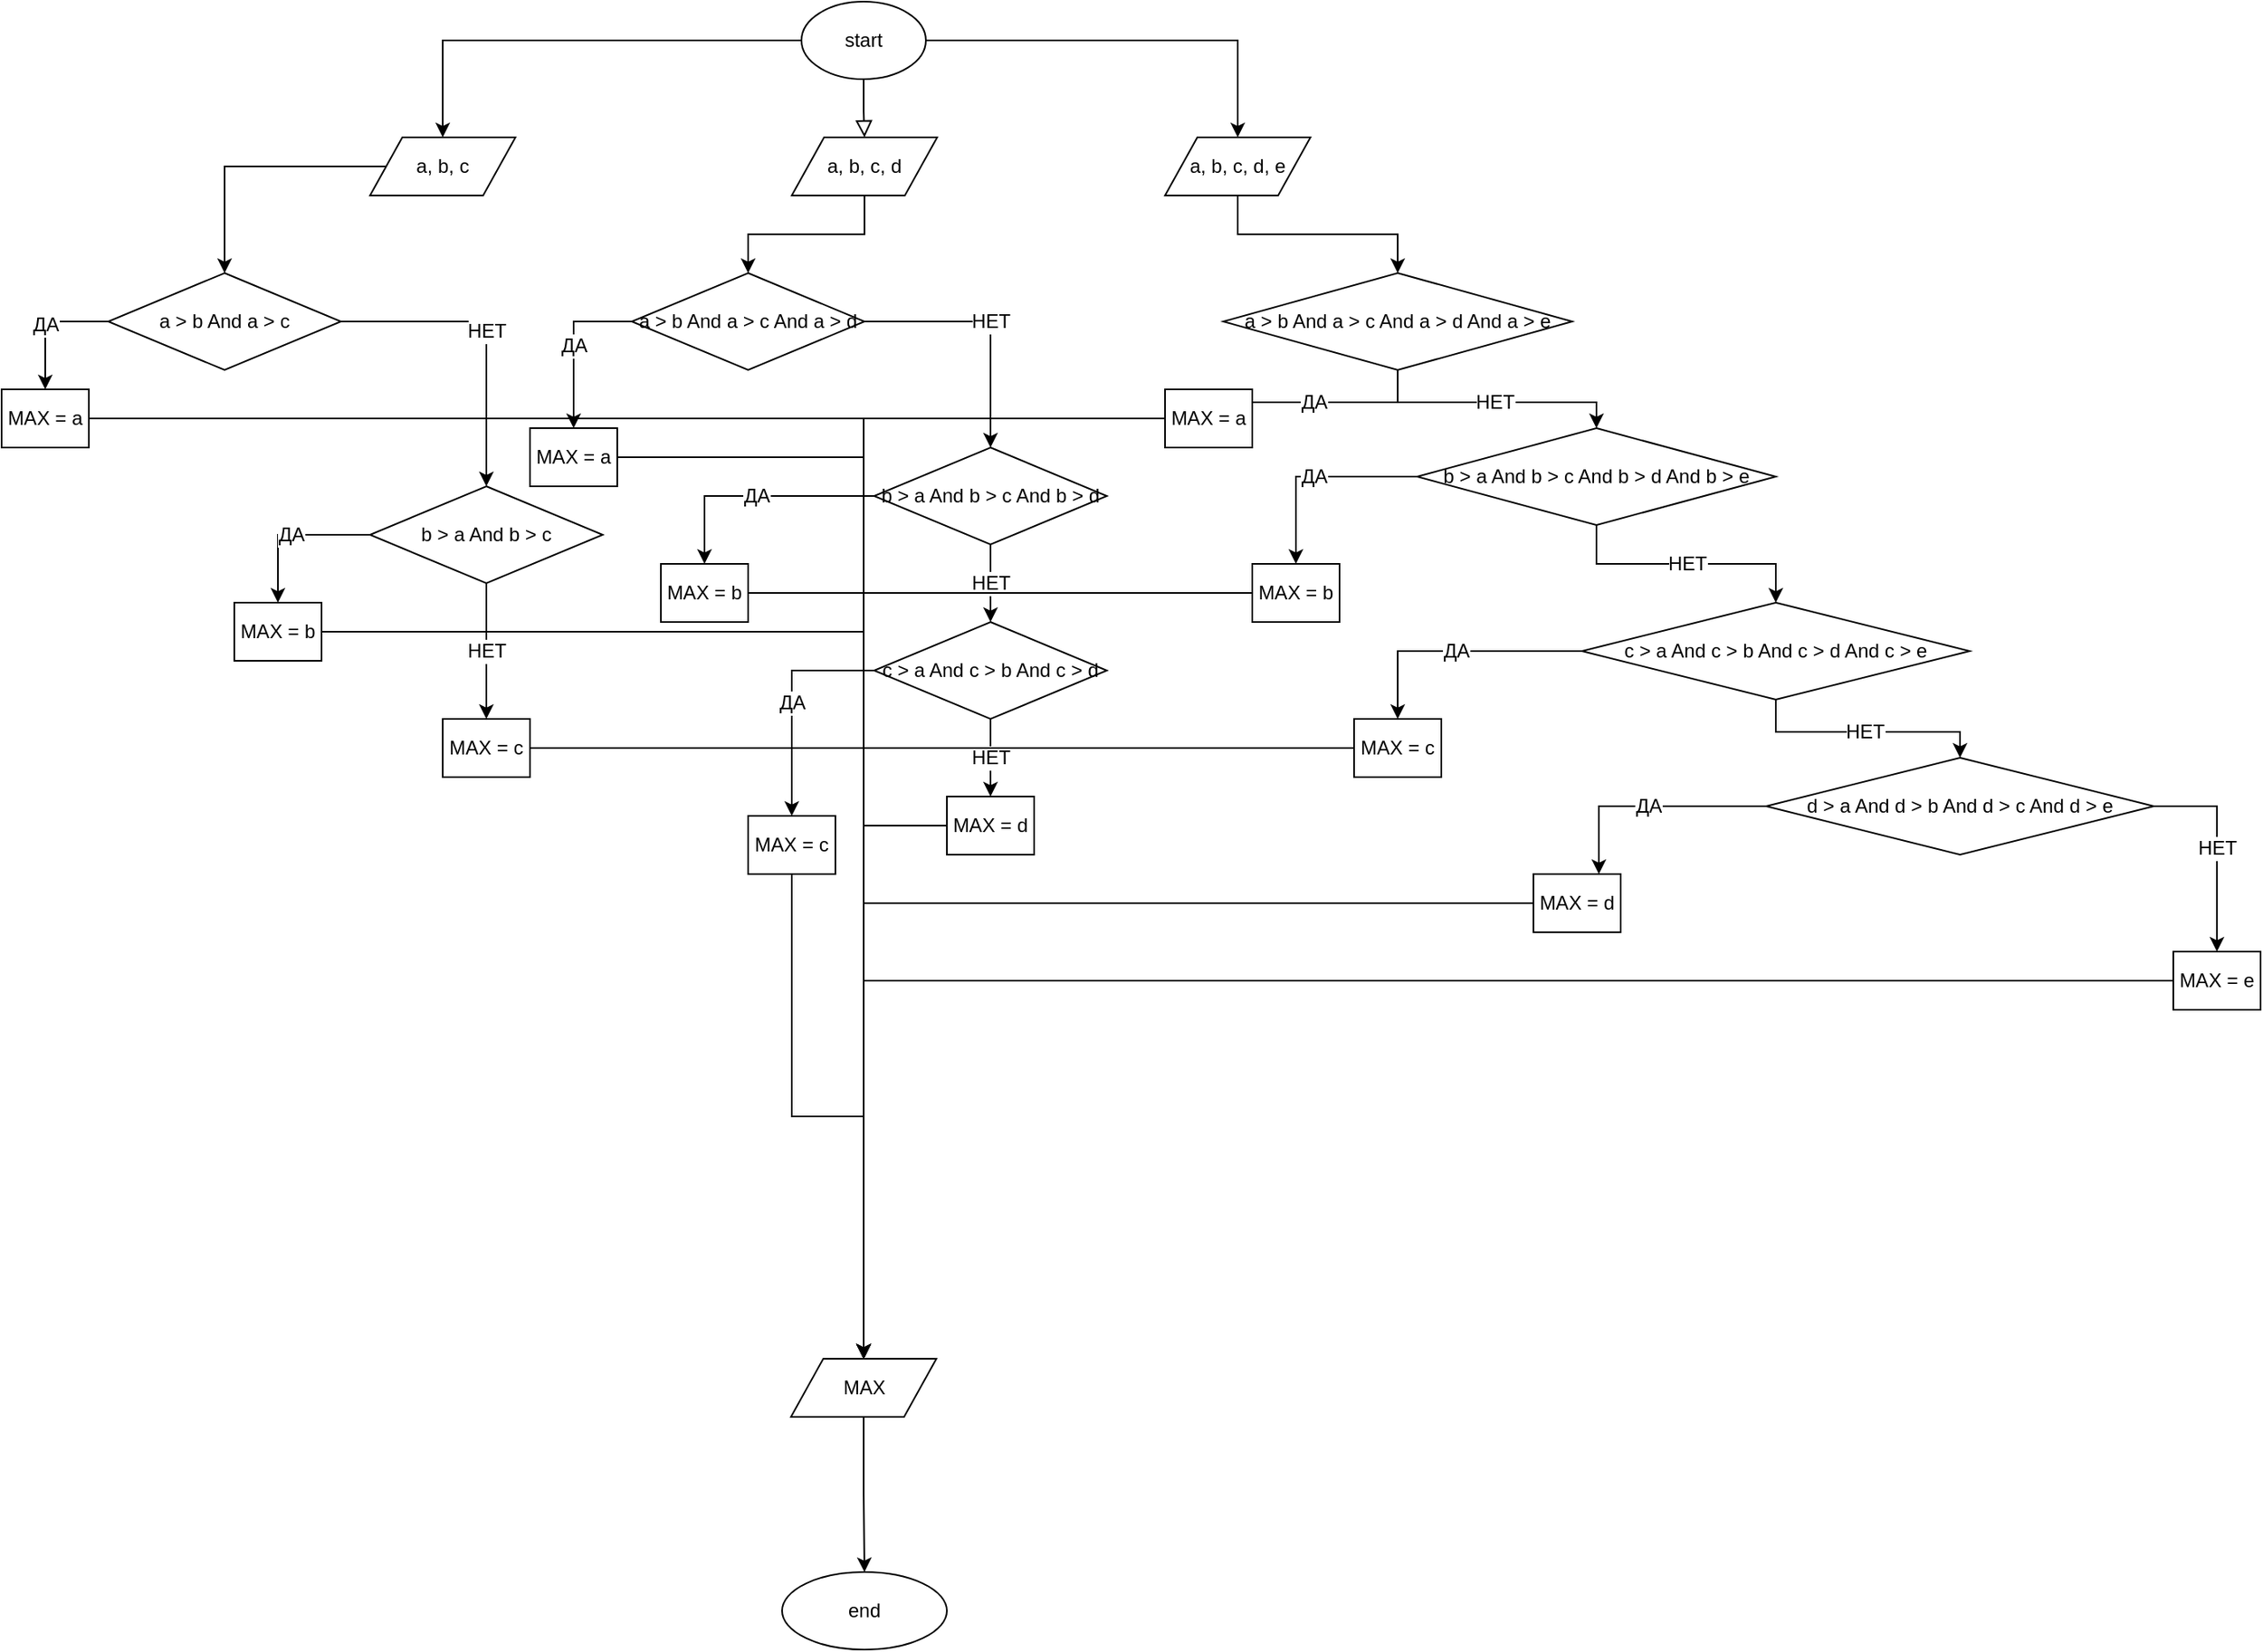 <mxfile version="15.2.9" type="device"><diagram id="C5RBs43oDa-KdzZeNtuy" name="Page-1"><mxGraphModel dx="2903" dy="1128" grid="1" gridSize="12" guides="1" tooltips="1" connect="1" arrows="1" fold="1" page="1" pageScale="1" pageWidth="827" pageHeight="1169" math="0" shadow="0"><root><mxCell id="WIyWlLk6GJQsqaUBKTNV-0"/><mxCell id="WIyWlLk6GJQsqaUBKTNV-1" parent="WIyWlLk6GJQsqaUBKTNV-0"/><mxCell id="WIyWlLk6GJQsqaUBKTNV-2" value="" style="rounded=0;html=1;jettySize=auto;orthogonalLoop=1;fontSize=12;endArrow=block;endFill=0;endSize=8;strokeWidth=1;shadow=0;labelBackgroundColor=none;edgeStyle=orthogonalEdgeStyle;" parent="WIyWlLk6GJQsqaUBKTNV-1" source="cl69aAhma6m4aJ8VvfkR-2" target="cl69aAhma6m4aJ8VvfkR-3" edge="1"><mxGeometry relative="1" as="geometry"><mxPoint x="-230" y="214" as="sourcePoint"/><mxPoint x="-150" y="274" as="targetPoint"/><Array as="points"/></mxGeometry></mxCell><mxCell id="cl69aAhma6m4aJ8VvfkR-69" style="edgeStyle=orthogonalEdgeStyle;rounded=0;orthogonalLoop=1;jettySize=auto;html=1;fontSize=12;" edge="1" parent="WIyWlLk6GJQsqaUBKTNV-1" source="cl69aAhma6m4aJ8VvfkR-2" target="cl69aAhma6m4aJ8VvfkR-66"><mxGeometry relative="1" as="geometry"/></mxCell><mxCell id="cl69aAhma6m4aJ8VvfkR-70" style="edgeStyle=orthogonalEdgeStyle;rounded=0;orthogonalLoop=1;jettySize=auto;html=1;fontSize=12;" edge="1" parent="WIyWlLk6GJQsqaUBKTNV-1" source="cl69aAhma6m4aJ8VvfkR-2" target="cl69aAhma6m4aJ8VvfkR-65"><mxGeometry relative="1" as="geometry"/></mxCell><mxCell id="cl69aAhma6m4aJ8VvfkR-2" value="start" style="ellipse;whiteSpace=wrap;html=1;fontSize=12;" vertex="1" parent="WIyWlLk6GJQsqaUBKTNV-1"><mxGeometry x="-189" y="48" width="77" height="48" as="geometry"/></mxCell><mxCell id="cl69aAhma6m4aJ8VvfkR-75" style="edgeStyle=orthogonalEdgeStyle;rounded=0;orthogonalLoop=1;jettySize=auto;html=1;fontSize=12;" edge="1" parent="WIyWlLk6GJQsqaUBKTNV-1" source="cl69aAhma6m4aJ8VvfkR-3" target="cl69aAhma6m4aJ8VvfkR-61"><mxGeometry relative="1" as="geometry"/></mxCell><mxCell id="cl69aAhma6m4aJ8VvfkR-3" value="a, b, c, d" style="shape=parallelogram;perimeter=parallelogramPerimeter;whiteSpace=wrap;html=1;fixedSize=1;fontSize=12;" vertex="1" parent="WIyWlLk6GJQsqaUBKTNV-1"><mxGeometry x="-195" y="132" width="90" height="36" as="geometry"/></mxCell><mxCell id="cl69aAhma6m4aJ8VvfkR-11" value="end" style="ellipse;whiteSpace=wrap;html=1;fontSize=12;" vertex="1" parent="WIyWlLk6GJQsqaUBKTNV-1"><mxGeometry x="-201" y="1020" width="102" height="48" as="geometry"/></mxCell><mxCell id="cl69aAhma6m4aJ8VvfkR-84" value="ДА" style="edgeStyle=orthogonalEdgeStyle;rounded=0;orthogonalLoop=1;jettySize=auto;html=1;fontSize=12;" edge="1" parent="WIyWlLk6GJQsqaUBKTNV-1" source="cl69aAhma6m4aJ8VvfkR-61" target="cl69aAhma6m4aJ8VvfkR-83"><mxGeometry relative="1" as="geometry"/></mxCell><mxCell id="cl69aAhma6m4aJ8VvfkR-85" value="НЕТ" style="edgeStyle=orthogonalEdgeStyle;rounded=0;orthogonalLoop=1;jettySize=auto;html=1;fontSize=12;" edge="1" parent="WIyWlLk6GJQsqaUBKTNV-1" source="cl69aAhma6m4aJ8VvfkR-61" target="cl69aAhma6m4aJ8VvfkR-63"><mxGeometry relative="1" as="geometry"/></mxCell><mxCell id="cl69aAhma6m4aJ8VvfkR-61" value="a &amp;gt; b And a &amp;gt; c And a &amp;gt; d" style="rhombus;whiteSpace=wrap;html=1;fontSize=12;" vertex="1" parent="WIyWlLk6GJQsqaUBKTNV-1"><mxGeometry x="-294" y="216" width="144" height="60" as="geometry"/></mxCell><mxCell id="cl69aAhma6m4aJ8VvfkR-77" value="НЕТ" style="edgeStyle=orthogonalEdgeStyle;rounded=0;orthogonalLoop=1;jettySize=auto;html=1;fontSize=12;" edge="1" parent="WIyWlLk6GJQsqaUBKTNV-1" source="cl69aAhma6m4aJ8VvfkR-63" target="cl69aAhma6m4aJ8VvfkR-64"><mxGeometry relative="1" as="geometry"/></mxCell><mxCell id="cl69aAhma6m4aJ8VvfkR-88" value="ДА" style="edgeStyle=orthogonalEdgeStyle;rounded=0;orthogonalLoop=1;jettySize=auto;html=1;fontSize=12;" edge="1" parent="WIyWlLk6GJQsqaUBKTNV-1" source="cl69aAhma6m4aJ8VvfkR-63" target="cl69aAhma6m4aJ8VvfkR-86"><mxGeometry relative="1" as="geometry"/></mxCell><mxCell id="cl69aAhma6m4aJ8VvfkR-90" value="ДА" style="edgeStyle=orthogonalEdgeStyle;rounded=0;orthogonalLoop=1;jettySize=auto;html=1;fontSize=12;" edge="1" parent="WIyWlLk6GJQsqaUBKTNV-1" source="cl69aAhma6m4aJ8VvfkR-64" target="cl69aAhma6m4aJ8VvfkR-89"><mxGeometry relative="1" as="geometry"/></mxCell><mxCell id="cl69aAhma6m4aJ8VvfkR-92" value="НЕТ" style="edgeStyle=orthogonalEdgeStyle;rounded=0;orthogonalLoop=1;jettySize=auto;html=1;fontSize=12;" edge="1" parent="WIyWlLk6GJQsqaUBKTNV-1" source="cl69aAhma6m4aJ8VvfkR-64" target="cl69aAhma6m4aJ8VvfkR-91"><mxGeometry relative="1" as="geometry"/></mxCell><mxCell id="cl69aAhma6m4aJ8VvfkR-64" value="c &amp;gt; a And c &amp;gt; b And c &amp;gt; d" style="rhombus;whiteSpace=wrap;html=1;fontSize=12;" vertex="1" parent="WIyWlLk6GJQsqaUBKTNV-1"><mxGeometry x="-144" y="432" width="144" height="60" as="geometry"/></mxCell><mxCell id="cl69aAhma6m4aJ8VvfkR-126" style="edgeStyle=orthogonalEdgeStyle;rounded=0;orthogonalLoop=1;jettySize=auto;html=1;fontSize=12;" edge="1" parent="WIyWlLk6GJQsqaUBKTNV-1" source="cl69aAhma6m4aJ8VvfkR-65" target="cl69aAhma6m4aJ8VvfkR-116"><mxGeometry relative="1" as="geometry"/></mxCell><mxCell id="cl69aAhma6m4aJ8VvfkR-65" value="a, b, c, d, e" style="shape=parallelogram;perimeter=parallelogramPerimeter;whiteSpace=wrap;html=1;fixedSize=1;fontSize=12;" vertex="1" parent="WIyWlLk6GJQsqaUBKTNV-1"><mxGeometry x="36" y="132" width="90" height="36" as="geometry"/></mxCell><mxCell id="cl69aAhma6m4aJ8VvfkR-108" style="edgeStyle=orthogonalEdgeStyle;rounded=0;orthogonalLoop=1;jettySize=auto;html=1;fontSize=12;" edge="1" parent="WIyWlLk6GJQsqaUBKTNV-1" source="cl69aAhma6m4aJ8VvfkR-66" target="cl69aAhma6m4aJ8VvfkR-102"><mxGeometry relative="1" as="geometry"/></mxCell><mxCell id="cl69aAhma6m4aJ8VvfkR-66" value="a, b, c" style="shape=parallelogram;perimeter=parallelogramPerimeter;whiteSpace=wrap;html=1;fixedSize=1;fontSize=12;" vertex="1" parent="WIyWlLk6GJQsqaUBKTNV-1"><mxGeometry x="-456" y="132" width="90" height="36" as="geometry"/></mxCell><mxCell id="cl69aAhma6m4aJ8VvfkR-99" style="edgeStyle=orthogonalEdgeStyle;rounded=0;orthogonalLoop=1;jettySize=auto;html=1;fontSize=12;" edge="1" parent="WIyWlLk6GJQsqaUBKTNV-1" source="cl69aAhma6m4aJ8VvfkR-83" target="cl69aAhma6m4aJ8VvfkR-94"><mxGeometry relative="1" as="geometry"/></mxCell><mxCell id="cl69aAhma6m4aJ8VvfkR-98" style="edgeStyle=orthogonalEdgeStyle;rounded=0;orthogonalLoop=1;jettySize=auto;html=1;fontSize=12;" edge="1" parent="WIyWlLk6GJQsqaUBKTNV-1" source="cl69aAhma6m4aJ8VvfkR-86" target="cl69aAhma6m4aJ8VvfkR-94"><mxGeometry relative="1" as="geometry"/></mxCell><mxCell id="cl69aAhma6m4aJ8VvfkR-86" value="MAX = b" style="rounded=0;whiteSpace=wrap;html=1;fontSize=12;" vertex="1" parent="WIyWlLk6GJQsqaUBKTNV-1"><mxGeometry x="-276" y="396" width="54" height="36" as="geometry"/></mxCell><mxCell id="cl69aAhma6m4aJ8VvfkR-96" style="edgeStyle=orthogonalEdgeStyle;rounded=0;orthogonalLoop=1;jettySize=auto;html=1;fontSize=12;" edge="1" parent="WIyWlLk6GJQsqaUBKTNV-1" source="cl69aAhma6m4aJ8VvfkR-89" target="cl69aAhma6m4aJ8VvfkR-94"><mxGeometry relative="1" as="geometry"/></mxCell><mxCell id="cl69aAhma6m4aJ8VvfkR-97" style="edgeStyle=orthogonalEdgeStyle;rounded=0;orthogonalLoop=1;jettySize=auto;html=1;fontSize=12;" edge="1" parent="WIyWlLk6GJQsqaUBKTNV-1" source="cl69aAhma6m4aJ8VvfkR-91" target="cl69aAhma6m4aJ8VvfkR-94"><mxGeometry relative="1" as="geometry"/></mxCell><mxCell id="cl69aAhma6m4aJ8VvfkR-91" value="MAX = d" style="rounded=0;whiteSpace=wrap;html=1;fontSize=12;" vertex="1" parent="WIyWlLk6GJQsqaUBKTNV-1"><mxGeometry x="-99" y="540" width="54" height="36" as="geometry"/></mxCell><mxCell id="cl69aAhma6m4aJ8VvfkR-95" style="edgeStyle=orthogonalEdgeStyle;rounded=0;orthogonalLoop=1;jettySize=auto;html=1;fontSize=12;" edge="1" parent="WIyWlLk6GJQsqaUBKTNV-1" source="cl69aAhma6m4aJ8VvfkR-94" target="cl69aAhma6m4aJ8VvfkR-11"><mxGeometry relative="1" as="geometry"/></mxCell><mxCell id="cl69aAhma6m4aJ8VvfkR-94" value="MAX" style="shape=parallelogram;perimeter=parallelogramPerimeter;whiteSpace=wrap;html=1;fixedSize=1;fontSize=12;" vertex="1" parent="WIyWlLk6GJQsqaUBKTNV-1"><mxGeometry x="-195.5" y="888" width="90" height="36" as="geometry"/></mxCell><mxCell id="cl69aAhma6m4aJ8VvfkR-63" value="b &amp;gt; a And b &amp;gt; c And b &amp;gt; d" style="rhombus;whiteSpace=wrap;html=1;fontSize=12;" vertex="1" parent="WIyWlLk6GJQsqaUBKTNV-1"><mxGeometry x="-144" y="324" width="144" height="60" as="geometry"/></mxCell><mxCell id="cl69aAhma6m4aJ8VvfkR-100" value="ДА" style="edgeStyle=orthogonalEdgeStyle;rounded=0;orthogonalLoop=1;jettySize=auto;html=1;fontSize=12;" edge="1" parent="WIyWlLk6GJQsqaUBKTNV-1" source="cl69aAhma6m4aJ8VvfkR-102" target="cl69aAhma6m4aJ8VvfkR-105"><mxGeometry relative="1" as="geometry"/></mxCell><mxCell id="cl69aAhma6m4aJ8VvfkR-101" value="НЕТ" style="edgeStyle=orthogonalEdgeStyle;rounded=0;orthogonalLoop=1;jettySize=auto;html=1;fontSize=12;" edge="1" parent="WIyWlLk6GJQsqaUBKTNV-1" source="cl69aAhma6m4aJ8VvfkR-102" target="cl69aAhma6m4aJ8VvfkR-107"><mxGeometry relative="1" as="geometry"/></mxCell><mxCell id="cl69aAhma6m4aJ8VvfkR-102" value="a &amp;gt; b And a &amp;gt; c " style="rhombus;whiteSpace=wrap;html=1;fontSize=12;" vertex="1" parent="WIyWlLk6GJQsqaUBKTNV-1"><mxGeometry x="-618" y="216" width="144" height="60" as="geometry"/></mxCell><mxCell id="cl69aAhma6m4aJ8VvfkR-103" value="НЕТ" style="edgeStyle=orthogonalEdgeStyle;rounded=0;orthogonalLoop=1;jettySize=auto;html=1;fontSize=12;" edge="1" parent="WIyWlLk6GJQsqaUBKTNV-1" source="cl69aAhma6m4aJ8VvfkR-107" target="cl69aAhma6m4aJ8VvfkR-109"><mxGeometry relative="1" as="geometry"><mxPoint x="-396" y="432" as="targetPoint"/></mxGeometry></mxCell><mxCell id="cl69aAhma6m4aJ8VvfkR-104" value="ДА" style="edgeStyle=orthogonalEdgeStyle;rounded=0;orthogonalLoop=1;jettySize=auto;html=1;fontSize=12;" edge="1" parent="WIyWlLk6GJQsqaUBKTNV-1" source="cl69aAhma6m4aJ8VvfkR-107" target="cl69aAhma6m4aJ8VvfkR-106"><mxGeometry relative="1" as="geometry"/></mxCell><mxCell id="cl69aAhma6m4aJ8VvfkR-113" style="edgeStyle=orthogonalEdgeStyle;rounded=0;orthogonalLoop=1;jettySize=auto;html=1;fontSize=12;" edge="1" parent="WIyWlLk6GJQsqaUBKTNV-1" source="cl69aAhma6m4aJ8VvfkR-105" target="cl69aAhma6m4aJ8VvfkR-94"><mxGeometry relative="1" as="geometry"/></mxCell><mxCell id="cl69aAhma6m4aJ8VvfkR-105" value="MAX = a" style="rounded=0;whiteSpace=wrap;html=1;fontSize=12;" vertex="1" parent="WIyWlLk6GJQsqaUBKTNV-1"><mxGeometry x="-684" y="288" width="54" height="36" as="geometry"/></mxCell><mxCell id="cl69aAhma6m4aJ8VvfkR-112" style="edgeStyle=orthogonalEdgeStyle;rounded=0;orthogonalLoop=1;jettySize=auto;html=1;fontSize=12;" edge="1" parent="WIyWlLk6GJQsqaUBKTNV-1" source="cl69aAhma6m4aJ8VvfkR-106" target="cl69aAhma6m4aJ8VvfkR-94"><mxGeometry relative="1" as="geometry"/></mxCell><mxCell id="cl69aAhma6m4aJ8VvfkR-106" value="MAX = b" style="rounded=0;whiteSpace=wrap;html=1;fontSize=12;" vertex="1" parent="WIyWlLk6GJQsqaUBKTNV-1"><mxGeometry x="-540" y="420" width="54" height="36" as="geometry"/></mxCell><mxCell id="cl69aAhma6m4aJ8VvfkR-107" value="b &amp;gt; a And b &amp;gt; c " style="rhombus;whiteSpace=wrap;html=1;fontSize=12;" vertex="1" parent="WIyWlLk6GJQsqaUBKTNV-1"><mxGeometry x="-456" y="348" width="144" height="60" as="geometry"/></mxCell><mxCell id="cl69aAhma6m4aJ8VvfkR-111" style="edgeStyle=orthogonalEdgeStyle;rounded=0;orthogonalLoop=1;jettySize=auto;html=1;fontSize=12;" edge="1" parent="WIyWlLk6GJQsqaUBKTNV-1" source="cl69aAhma6m4aJ8VvfkR-109" target="cl69aAhma6m4aJ8VvfkR-94"><mxGeometry relative="1" as="geometry"/></mxCell><mxCell id="cl69aAhma6m4aJ8VvfkR-109" value="MAX = c" style="rounded=0;whiteSpace=wrap;html=1;fontSize=12;" vertex="1" parent="WIyWlLk6GJQsqaUBKTNV-1"><mxGeometry x="-411" y="492" width="54" height="36" as="geometry"/></mxCell><mxCell id="cl69aAhma6m4aJ8VvfkR-89" value="MAX = c" style="rounded=0;whiteSpace=wrap;html=1;fontSize=12;" vertex="1" parent="WIyWlLk6GJQsqaUBKTNV-1"><mxGeometry x="-222" y="552" width="54" height="36" as="geometry"/></mxCell><mxCell id="cl69aAhma6m4aJ8VvfkR-83" value="MAX = a" style="rounded=0;whiteSpace=wrap;html=1;fontSize=12;" vertex="1" parent="WIyWlLk6GJQsqaUBKTNV-1"><mxGeometry x="-357" y="312" width="54" height="36" as="geometry"/></mxCell><mxCell id="cl69aAhma6m4aJ8VvfkR-114" value="ДА" style="edgeStyle=orthogonalEdgeStyle;rounded=0;orthogonalLoop=1;jettySize=auto;html=1;fontSize=12;" edge="1" parent="WIyWlLk6GJQsqaUBKTNV-1" source="cl69aAhma6m4aJ8VvfkR-116" target="cl69aAhma6m4aJ8VvfkR-127"><mxGeometry relative="1" as="geometry"><mxPoint x="36" y="312" as="targetPoint"/></mxGeometry></mxCell><mxCell id="cl69aAhma6m4aJ8VvfkR-115" value="НЕТ" style="edgeStyle=orthogonalEdgeStyle;rounded=0;orthogonalLoop=1;jettySize=auto;html=1;fontSize=12;" edge="1" parent="WIyWlLk6GJQsqaUBKTNV-1" source="cl69aAhma6m4aJ8VvfkR-116" target="cl69aAhma6m4aJ8VvfkR-124"><mxGeometry relative="1" as="geometry"/></mxCell><mxCell id="cl69aAhma6m4aJ8VvfkR-116" value="a &amp;gt; b And a &amp;gt; c And a &amp;gt; d And a &amp;gt; e" style="rhombus;whiteSpace=wrap;html=1;fontSize=12;" vertex="1" parent="WIyWlLk6GJQsqaUBKTNV-1"><mxGeometry x="72" y="216" width="216" height="60" as="geometry"/></mxCell><mxCell id="cl69aAhma6m4aJ8VvfkR-117" value="НЕТ" style="edgeStyle=orthogonalEdgeStyle;rounded=0;orthogonalLoop=1;jettySize=auto;html=1;fontSize=12;" edge="1" parent="WIyWlLk6GJQsqaUBKTNV-1" source="cl69aAhma6m4aJ8VvfkR-124" target="cl69aAhma6m4aJ8VvfkR-121"><mxGeometry relative="1" as="geometry"/></mxCell><mxCell id="cl69aAhma6m4aJ8VvfkR-118" value="ДА" style="edgeStyle=orthogonalEdgeStyle;rounded=0;orthogonalLoop=1;jettySize=auto;html=1;fontSize=12;" edge="1" parent="WIyWlLk6GJQsqaUBKTNV-1" source="cl69aAhma6m4aJ8VvfkR-124" target="cl69aAhma6m4aJ8VvfkR-122"><mxGeometry relative="1" as="geometry"/></mxCell><mxCell id="cl69aAhma6m4aJ8VvfkR-119" value="ДА" style="edgeStyle=orthogonalEdgeStyle;rounded=0;orthogonalLoop=1;jettySize=auto;html=1;fontSize=12;" edge="1" parent="WIyWlLk6GJQsqaUBKTNV-1" source="cl69aAhma6m4aJ8VvfkR-121" target="cl69aAhma6m4aJ8VvfkR-125"><mxGeometry relative="1" as="geometry"/></mxCell><mxCell id="cl69aAhma6m4aJ8VvfkR-131" value="НЕТ" style="edgeStyle=orthogonalEdgeStyle;rounded=0;orthogonalLoop=1;jettySize=auto;html=1;fontSize=12;" edge="1" parent="WIyWlLk6GJQsqaUBKTNV-1" source="cl69aAhma6m4aJ8VvfkR-121" target="cl69aAhma6m4aJ8VvfkR-130"><mxGeometry relative="1" as="geometry"/></mxCell><mxCell id="cl69aAhma6m4aJ8VvfkR-121" value="c &amp;gt; a And c &amp;gt; b And c &amp;gt; d And c &amp;gt; e" style="rhombus;whiteSpace=wrap;html=1;fontSize=12;" vertex="1" parent="WIyWlLk6GJQsqaUBKTNV-1"><mxGeometry x="294" y="420" width="240" height="60" as="geometry"/></mxCell><mxCell id="cl69aAhma6m4aJ8VvfkR-136" style="edgeStyle=orthogonalEdgeStyle;rounded=0;orthogonalLoop=1;jettySize=auto;html=1;fontSize=12;" edge="1" parent="WIyWlLk6GJQsqaUBKTNV-1" source="cl69aAhma6m4aJ8VvfkR-122" target="cl69aAhma6m4aJ8VvfkR-94"><mxGeometry relative="1" as="geometry"/></mxCell><mxCell id="cl69aAhma6m4aJ8VvfkR-122" value="MAX = b" style="rounded=0;whiteSpace=wrap;html=1;fontSize=12;" vertex="1" parent="WIyWlLk6GJQsqaUBKTNV-1"><mxGeometry x="90" y="396" width="54" height="36" as="geometry"/></mxCell><mxCell id="cl69aAhma6m4aJ8VvfkR-139" style="edgeStyle=orthogonalEdgeStyle;rounded=0;orthogonalLoop=1;jettySize=auto;html=1;fontSize=12;" edge="1" parent="WIyWlLk6GJQsqaUBKTNV-1" source="cl69aAhma6m4aJ8VvfkR-123" target="cl69aAhma6m4aJ8VvfkR-94"><mxGeometry relative="1" as="geometry"/></mxCell><mxCell id="cl69aAhma6m4aJ8VvfkR-123" value="MAX = d" style="rounded=0;whiteSpace=wrap;html=1;fontSize=12;" vertex="1" parent="WIyWlLk6GJQsqaUBKTNV-1"><mxGeometry x="264" y="588" width="54" height="36" as="geometry"/></mxCell><mxCell id="cl69aAhma6m4aJ8VvfkR-124" value="b &amp;gt; a And b &amp;gt; c And b &amp;gt; d And b &amp;gt; e" style="rhombus;whiteSpace=wrap;html=1;fontSize=12;" vertex="1" parent="WIyWlLk6GJQsqaUBKTNV-1"><mxGeometry x="192" y="312" width="222" height="60" as="geometry"/></mxCell><mxCell id="cl69aAhma6m4aJ8VvfkR-137" style="edgeStyle=orthogonalEdgeStyle;rounded=0;orthogonalLoop=1;jettySize=auto;html=1;fontSize=12;" edge="1" parent="WIyWlLk6GJQsqaUBKTNV-1" source="cl69aAhma6m4aJ8VvfkR-125" target="cl69aAhma6m4aJ8VvfkR-94"><mxGeometry relative="1" as="geometry"/></mxCell><mxCell id="cl69aAhma6m4aJ8VvfkR-125" value="MAX = c" style="rounded=0;whiteSpace=wrap;html=1;fontSize=12;" vertex="1" parent="WIyWlLk6GJQsqaUBKTNV-1"><mxGeometry x="153" y="492" width="54" height="36" as="geometry"/></mxCell><mxCell id="cl69aAhma6m4aJ8VvfkR-135" style="edgeStyle=orthogonalEdgeStyle;rounded=0;orthogonalLoop=1;jettySize=auto;html=1;fontSize=12;" edge="1" parent="WIyWlLk6GJQsqaUBKTNV-1" source="cl69aAhma6m4aJ8VvfkR-127" target="cl69aAhma6m4aJ8VvfkR-94"><mxGeometry relative="1" as="geometry"/></mxCell><mxCell id="cl69aAhma6m4aJ8VvfkR-127" value="MAX = a" style="rounded=0;whiteSpace=wrap;html=1;fontSize=12;" vertex="1" parent="WIyWlLk6GJQsqaUBKTNV-1"><mxGeometry x="36" y="288" width="54" height="36" as="geometry"/></mxCell><mxCell id="cl69aAhma6m4aJ8VvfkR-132" value="ДА" style="edgeStyle=orthogonalEdgeStyle;rounded=0;orthogonalLoop=1;jettySize=auto;html=1;entryX=0.75;entryY=0;entryDx=0;entryDy=0;fontSize=12;" edge="1" parent="WIyWlLk6GJQsqaUBKTNV-1" source="cl69aAhma6m4aJ8VvfkR-130" target="cl69aAhma6m4aJ8VvfkR-123"><mxGeometry relative="1" as="geometry"/></mxCell><mxCell id="cl69aAhma6m4aJ8VvfkR-134" value="НЕТ" style="edgeStyle=orthogonalEdgeStyle;rounded=0;orthogonalLoop=1;jettySize=auto;html=1;fontSize=12;" edge="1" parent="WIyWlLk6GJQsqaUBKTNV-1" source="cl69aAhma6m4aJ8VvfkR-130" target="cl69aAhma6m4aJ8VvfkR-133"><mxGeometry relative="1" as="geometry"/></mxCell><mxCell id="cl69aAhma6m4aJ8VvfkR-130" value="d &amp;gt; a And d &amp;gt; b And d &amp;gt; c And d &amp;gt; e" style="rhombus;whiteSpace=wrap;html=1;fontSize=12;" vertex="1" parent="WIyWlLk6GJQsqaUBKTNV-1"><mxGeometry x="408" y="516" width="240" height="60" as="geometry"/></mxCell><mxCell id="cl69aAhma6m4aJ8VvfkR-140" style="edgeStyle=orthogonalEdgeStyle;rounded=0;orthogonalLoop=1;jettySize=auto;html=1;fontSize=12;" edge="1" parent="WIyWlLk6GJQsqaUBKTNV-1" source="cl69aAhma6m4aJ8VvfkR-133" target="cl69aAhma6m4aJ8VvfkR-94"><mxGeometry relative="1" as="geometry"/></mxCell><mxCell id="cl69aAhma6m4aJ8VvfkR-133" value="MAX = e" style="rounded=0;whiteSpace=wrap;html=1;fontSize=12;" vertex="1" parent="WIyWlLk6GJQsqaUBKTNV-1"><mxGeometry x="660" y="636" width="54" height="36" as="geometry"/></mxCell></root></mxGraphModel></diagram></mxfile>